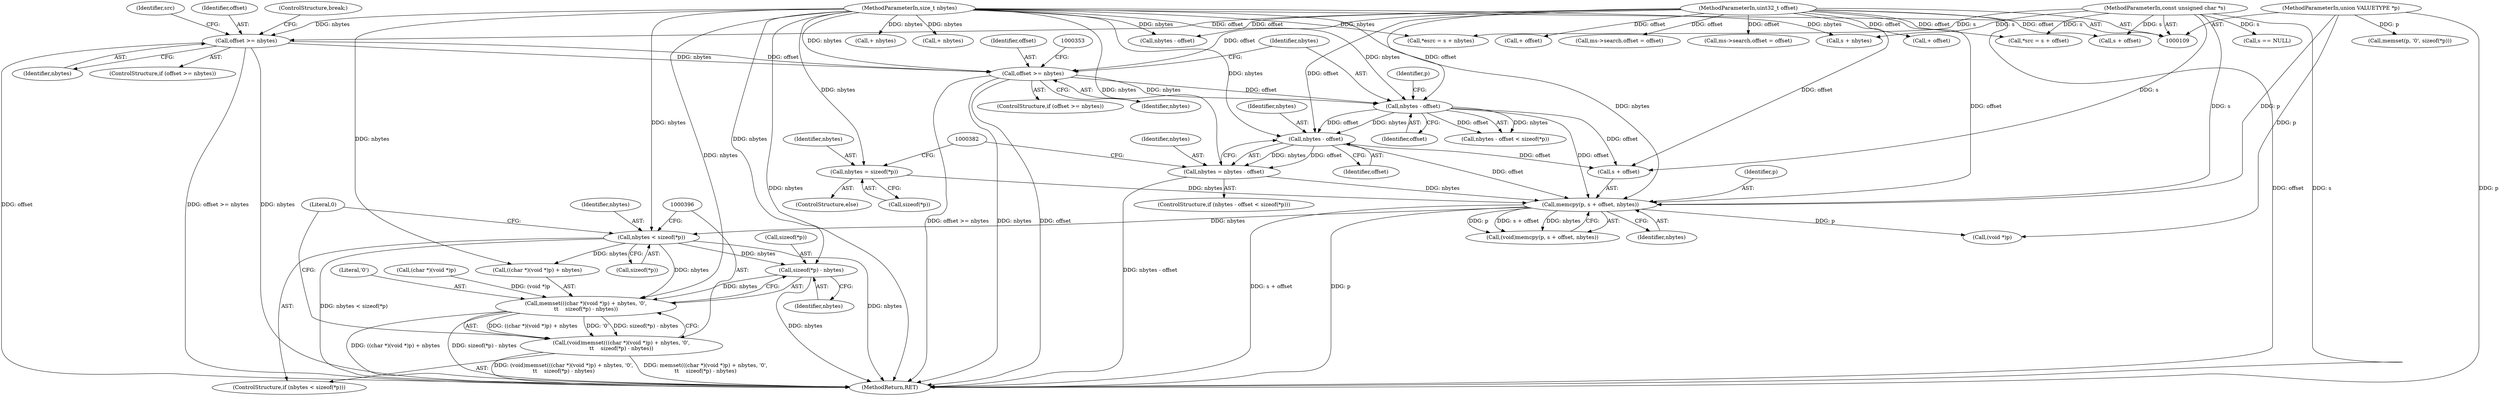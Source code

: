 digraph "0_file_4a284c89d6ef11aca34da65da7d673050a5ea320_3@API" {
"1000406" [label="(Call,sizeof(*p) - nbytes)"];
"1000116" [label="(MethodParameterIn,size_t nbytes)"];
"1000390" [label="(Call,nbytes < sizeof(*p))"];
"1000383" [label="(Call,memcpy(p, s + offset, nbytes))"];
"1000111" [label="(MethodParameterIn,union VALUETYPE *p)"];
"1000114" [label="(MethodParameterIn,const unsigned char *s)"];
"1000364" [label="(Call,nbytes - offset)"];
"1000348" [label="(Call,offset >= nbytes)"];
"1000284" [label="(Call,offset >= nbytes)"];
"1000115" [label="(MethodParameterIn,uint32_t offset)"];
"1000372" [label="(Call,nbytes - offset)"];
"1000376" [label="(Call,nbytes = sizeof(*p))"];
"1000370" [label="(Call,nbytes = nbytes - offset)"];
"1000397" [label="(Call,memset(((char *)(void *)p) + nbytes, '\0',\n\t\t    sizeof(*p) - nbytes))"];
"1000395" [label="(Call,(void)memset(((char *)(void *)p) + nbytes, '\0',\n\t\t    sizeof(*p) - nbytes))"];
"1000283" [label="(ControlStructure,if (offset >= nbytes))"];
"1000383" [label="(Call,memcpy(p, s + offset, nbytes))"];
"1000208" [label="(Call,+ nbytes)"];
"1000381" [label="(Call,(void)memcpy(p, s + offset, nbytes))"];
"1000349" [label="(Identifier,offset)"];
"1000413" [label="(MethodReturn,RET)"];
"1000354" [label="(Call,memset(p, '\0', sizeof(*p)))"];
"1000157" [label="(Call,s == NULL)"];
"1000179" [label="(Call,+ nbytes)"];
"1000290" [label="(Identifier,src)"];
"1000372" [label="(Call,nbytes - offset)"];
"1000114" [label="(MethodParameterIn,const unsigned char *s)"];
"1000363" [label="(Call,nbytes - offset < sizeof(*p))"];
"1000373" [label="(Identifier,nbytes)"];
"1000177" [label="(Call,+ offset)"];
"1000399" [label="(Call,(char *)(void *)p)"];
"1000115" [label="(MethodParameterIn,uint32_t offset)"];
"1000401" [label="(Call,(void *)p)"];
"1000365" [label="(Identifier,nbytes)"];
"1000248" [label="(Call,s + offset)"];
"1000412" [label="(Literal,0)"];
"1000375" [label="(ControlStructure,else)"];
"1000116" [label="(MethodParameterIn,size_t nbytes)"];
"1000371" [label="(Identifier,nbytes)"];
"1000378" [label="(Call,sizeof(*p))"];
"1000395" [label="(Call,(void)memset(((char *)(void *)p) + nbytes, '\0',\n\t\t    sizeof(*p) - nbytes))"];
"1000407" [label="(Call,sizeof(*p))"];
"1000286" [label="(Identifier,nbytes)"];
"1000376" [label="(Call,nbytes = sizeof(*p))"];
"1000111" [label="(MethodParameterIn,union VALUETYPE *p)"];
"1000284" [label="(Call,offset >= nbytes)"];
"1000388" [label="(Identifier,nbytes)"];
"1000397" [label="(Call,memset(((char *)(void *)p) + nbytes, '\0',\n\t\t    sizeof(*p) - nbytes))"];
"1000390" [label="(Call,nbytes < sizeof(*p))"];
"1000391" [label="(Identifier,nbytes)"];
"1000136" [label="(Call,nbytes - offset)"];
"1000369" [label="(Identifier,p)"];
"1000370" [label="(Call,nbytes = nbytes - offset)"];
"1000410" [label="(Identifier,nbytes)"];
"1000139" [label="(Call,ms->search.offset = offset)"];
"1000384" [label="(Identifier,p)"];
"1000226" [label="(Call,ms->search.offset = offset)"];
"1000285" [label="(Identifier,offset)"];
"1000374" [label="(Identifier,offset)"];
"1000406" [label="(Call,sizeof(*p) - nbytes)"];
"1000252" [label="(Call,*esrc = s + nbytes)"];
"1000392" [label="(Call,sizeof(*p))"];
"1000377" [label="(Identifier,nbytes)"];
"1000347" [label="(ControlStructure,if (offset >= nbytes))"];
"1000398" [label="(Call,((char *)(void *)p) + nbytes)"];
"1000246" [label="(Call,*src = s + offset)"];
"1000405" [label="(Literal,'\0')"];
"1000350" [label="(Identifier,nbytes)"];
"1000348" [label="(Call,offset >= nbytes)"];
"1000366" [label="(Identifier,offset)"];
"1000254" [label="(Call,s + nbytes)"];
"1000385" [label="(Call,s + offset)"];
"1000287" [label="(ControlStructure,break;)"];
"1000389" [label="(ControlStructure,if (nbytes < sizeof(*p)))"];
"1000128" [label="(Call,+ offset)"];
"1000362" [label="(ControlStructure,if (nbytes - offset < sizeof(*p)))"];
"1000364" [label="(Call,nbytes - offset)"];
"1000406" -> "1000397"  [label="AST: "];
"1000406" -> "1000410"  [label="CFG: "];
"1000407" -> "1000406"  [label="AST: "];
"1000410" -> "1000406"  [label="AST: "];
"1000397" -> "1000406"  [label="CFG: "];
"1000406" -> "1000413"  [label="DDG: nbytes"];
"1000406" -> "1000397"  [label="DDG: nbytes"];
"1000116" -> "1000406"  [label="DDG: nbytes"];
"1000390" -> "1000406"  [label="DDG: nbytes"];
"1000116" -> "1000109"  [label="AST: "];
"1000116" -> "1000413"  [label="DDG: nbytes"];
"1000116" -> "1000136"  [label="DDG: nbytes"];
"1000116" -> "1000179"  [label="DDG: nbytes"];
"1000116" -> "1000208"  [label="DDG: nbytes"];
"1000116" -> "1000252"  [label="DDG: nbytes"];
"1000116" -> "1000254"  [label="DDG: nbytes"];
"1000116" -> "1000284"  [label="DDG: nbytes"];
"1000116" -> "1000348"  [label="DDG: nbytes"];
"1000116" -> "1000364"  [label="DDG: nbytes"];
"1000116" -> "1000370"  [label="DDG: nbytes"];
"1000116" -> "1000372"  [label="DDG: nbytes"];
"1000116" -> "1000376"  [label="DDG: nbytes"];
"1000116" -> "1000383"  [label="DDG: nbytes"];
"1000116" -> "1000390"  [label="DDG: nbytes"];
"1000116" -> "1000397"  [label="DDG: nbytes"];
"1000116" -> "1000398"  [label="DDG: nbytes"];
"1000390" -> "1000389"  [label="AST: "];
"1000390" -> "1000392"  [label="CFG: "];
"1000391" -> "1000390"  [label="AST: "];
"1000392" -> "1000390"  [label="AST: "];
"1000396" -> "1000390"  [label="CFG: "];
"1000412" -> "1000390"  [label="CFG: "];
"1000390" -> "1000413"  [label="DDG: nbytes < sizeof(*p)"];
"1000390" -> "1000413"  [label="DDG: nbytes"];
"1000383" -> "1000390"  [label="DDG: nbytes"];
"1000390" -> "1000397"  [label="DDG: nbytes"];
"1000390" -> "1000398"  [label="DDG: nbytes"];
"1000383" -> "1000381"  [label="AST: "];
"1000383" -> "1000388"  [label="CFG: "];
"1000384" -> "1000383"  [label="AST: "];
"1000385" -> "1000383"  [label="AST: "];
"1000388" -> "1000383"  [label="AST: "];
"1000381" -> "1000383"  [label="CFG: "];
"1000383" -> "1000413"  [label="DDG: p"];
"1000383" -> "1000413"  [label="DDG: s + offset"];
"1000383" -> "1000381"  [label="DDG: p"];
"1000383" -> "1000381"  [label="DDG: s + offset"];
"1000383" -> "1000381"  [label="DDG: nbytes"];
"1000111" -> "1000383"  [label="DDG: p"];
"1000114" -> "1000383"  [label="DDG: s"];
"1000364" -> "1000383"  [label="DDG: offset"];
"1000372" -> "1000383"  [label="DDG: offset"];
"1000115" -> "1000383"  [label="DDG: offset"];
"1000376" -> "1000383"  [label="DDG: nbytes"];
"1000370" -> "1000383"  [label="DDG: nbytes"];
"1000383" -> "1000401"  [label="DDG: p"];
"1000111" -> "1000109"  [label="AST: "];
"1000111" -> "1000413"  [label="DDG: p"];
"1000111" -> "1000354"  [label="DDG: p"];
"1000111" -> "1000401"  [label="DDG: p"];
"1000114" -> "1000109"  [label="AST: "];
"1000114" -> "1000413"  [label="DDG: s"];
"1000114" -> "1000157"  [label="DDG: s"];
"1000114" -> "1000246"  [label="DDG: s"];
"1000114" -> "1000248"  [label="DDG: s"];
"1000114" -> "1000252"  [label="DDG: s"];
"1000114" -> "1000254"  [label="DDG: s"];
"1000114" -> "1000385"  [label="DDG: s"];
"1000364" -> "1000363"  [label="AST: "];
"1000364" -> "1000366"  [label="CFG: "];
"1000365" -> "1000364"  [label="AST: "];
"1000366" -> "1000364"  [label="AST: "];
"1000369" -> "1000364"  [label="CFG: "];
"1000364" -> "1000363"  [label="DDG: nbytes"];
"1000364" -> "1000363"  [label="DDG: offset"];
"1000348" -> "1000364"  [label="DDG: nbytes"];
"1000348" -> "1000364"  [label="DDG: offset"];
"1000115" -> "1000364"  [label="DDG: offset"];
"1000364" -> "1000372"  [label="DDG: nbytes"];
"1000364" -> "1000372"  [label="DDG: offset"];
"1000364" -> "1000385"  [label="DDG: offset"];
"1000348" -> "1000347"  [label="AST: "];
"1000348" -> "1000350"  [label="CFG: "];
"1000349" -> "1000348"  [label="AST: "];
"1000350" -> "1000348"  [label="AST: "];
"1000353" -> "1000348"  [label="CFG: "];
"1000365" -> "1000348"  [label="CFG: "];
"1000348" -> "1000413"  [label="DDG: offset"];
"1000348" -> "1000413"  [label="DDG: offset >= nbytes"];
"1000348" -> "1000413"  [label="DDG: nbytes"];
"1000284" -> "1000348"  [label="DDG: offset"];
"1000284" -> "1000348"  [label="DDG: nbytes"];
"1000115" -> "1000348"  [label="DDG: offset"];
"1000284" -> "1000283"  [label="AST: "];
"1000284" -> "1000286"  [label="CFG: "];
"1000285" -> "1000284"  [label="AST: "];
"1000286" -> "1000284"  [label="AST: "];
"1000287" -> "1000284"  [label="CFG: "];
"1000290" -> "1000284"  [label="CFG: "];
"1000284" -> "1000413"  [label="DDG: nbytes"];
"1000284" -> "1000413"  [label="DDG: offset"];
"1000284" -> "1000413"  [label="DDG: offset >= nbytes"];
"1000115" -> "1000284"  [label="DDG: offset"];
"1000115" -> "1000109"  [label="AST: "];
"1000115" -> "1000413"  [label="DDG: offset"];
"1000115" -> "1000128"  [label="DDG: offset"];
"1000115" -> "1000136"  [label="DDG: offset"];
"1000115" -> "1000139"  [label="DDG: offset"];
"1000115" -> "1000177"  [label="DDG: offset"];
"1000115" -> "1000226"  [label="DDG: offset"];
"1000115" -> "1000246"  [label="DDG: offset"];
"1000115" -> "1000248"  [label="DDG: offset"];
"1000115" -> "1000372"  [label="DDG: offset"];
"1000115" -> "1000385"  [label="DDG: offset"];
"1000372" -> "1000370"  [label="AST: "];
"1000372" -> "1000374"  [label="CFG: "];
"1000373" -> "1000372"  [label="AST: "];
"1000374" -> "1000372"  [label="AST: "];
"1000370" -> "1000372"  [label="CFG: "];
"1000372" -> "1000370"  [label="DDG: nbytes"];
"1000372" -> "1000370"  [label="DDG: offset"];
"1000372" -> "1000385"  [label="DDG: offset"];
"1000376" -> "1000375"  [label="AST: "];
"1000376" -> "1000378"  [label="CFG: "];
"1000377" -> "1000376"  [label="AST: "];
"1000378" -> "1000376"  [label="AST: "];
"1000382" -> "1000376"  [label="CFG: "];
"1000370" -> "1000362"  [label="AST: "];
"1000371" -> "1000370"  [label="AST: "];
"1000382" -> "1000370"  [label="CFG: "];
"1000370" -> "1000413"  [label="DDG: nbytes - offset"];
"1000397" -> "1000395"  [label="AST: "];
"1000398" -> "1000397"  [label="AST: "];
"1000405" -> "1000397"  [label="AST: "];
"1000395" -> "1000397"  [label="CFG: "];
"1000397" -> "1000413"  [label="DDG: ((char *)(void *)p) + nbytes"];
"1000397" -> "1000413"  [label="DDG: sizeof(*p) - nbytes"];
"1000397" -> "1000395"  [label="DDG: ((char *)(void *)p) + nbytes"];
"1000397" -> "1000395"  [label="DDG: '\0'"];
"1000397" -> "1000395"  [label="DDG: sizeof(*p) - nbytes"];
"1000399" -> "1000397"  [label="DDG: (void *)p"];
"1000395" -> "1000389"  [label="AST: "];
"1000396" -> "1000395"  [label="AST: "];
"1000412" -> "1000395"  [label="CFG: "];
"1000395" -> "1000413"  [label="DDG: memset(((char *)(void *)p) + nbytes, '\0',\n\t\t    sizeof(*p) - nbytes)"];
"1000395" -> "1000413"  [label="DDG: (void)memset(((char *)(void *)p) + nbytes, '\0',\n\t\t    sizeof(*p) - nbytes)"];
}
